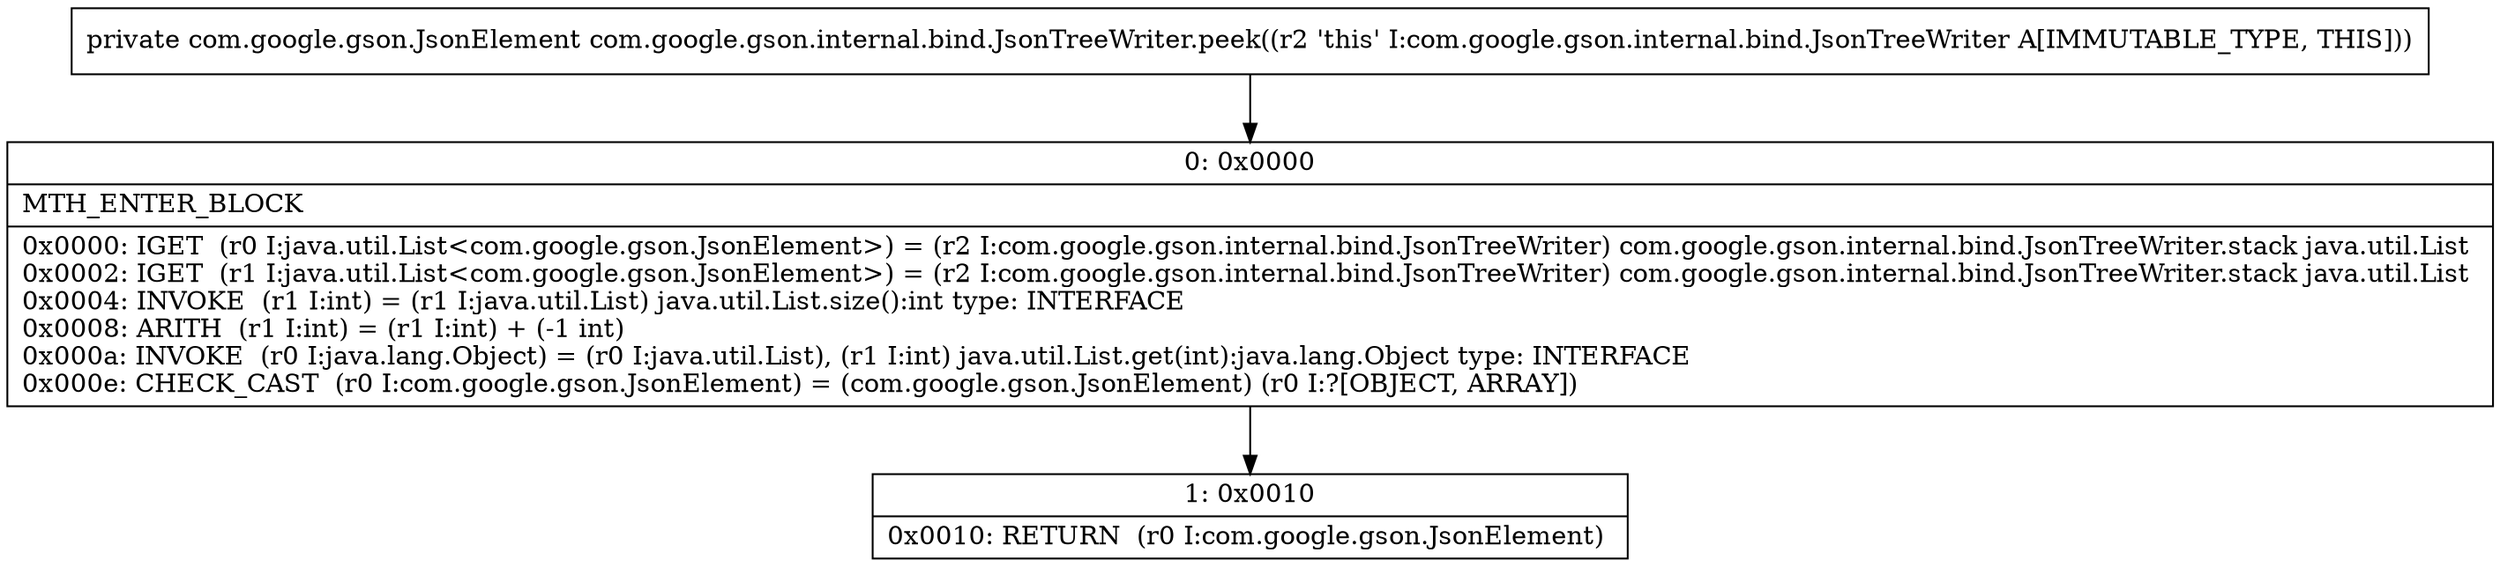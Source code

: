 digraph "CFG forcom.google.gson.internal.bind.JsonTreeWriter.peek()Lcom\/google\/gson\/JsonElement;" {
Node_0 [shape=record,label="{0\:\ 0x0000|MTH_ENTER_BLOCK\l|0x0000: IGET  (r0 I:java.util.List\<com.google.gson.JsonElement\>) = (r2 I:com.google.gson.internal.bind.JsonTreeWriter) com.google.gson.internal.bind.JsonTreeWriter.stack java.util.List \l0x0002: IGET  (r1 I:java.util.List\<com.google.gson.JsonElement\>) = (r2 I:com.google.gson.internal.bind.JsonTreeWriter) com.google.gson.internal.bind.JsonTreeWriter.stack java.util.List \l0x0004: INVOKE  (r1 I:int) = (r1 I:java.util.List) java.util.List.size():int type: INTERFACE \l0x0008: ARITH  (r1 I:int) = (r1 I:int) + (\-1 int) \l0x000a: INVOKE  (r0 I:java.lang.Object) = (r0 I:java.util.List), (r1 I:int) java.util.List.get(int):java.lang.Object type: INTERFACE \l0x000e: CHECK_CAST  (r0 I:com.google.gson.JsonElement) = (com.google.gson.JsonElement) (r0 I:?[OBJECT, ARRAY]) \l}"];
Node_1 [shape=record,label="{1\:\ 0x0010|0x0010: RETURN  (r0 I:com.google.gson.JsonElement) \l}"];
MethodNode[shape=record,label="{private com.google.gson.JsonElement com.google.gson.internal.bind.JsonTreeWriter.peek((r2 'this' I:com.google.gson.internal.bind.JsonTreeWriter A[IMMUTABLE_TYPE, THIS])) }"];
MethodNode -> Node_0;
Node_0 -> Node_1;
}

